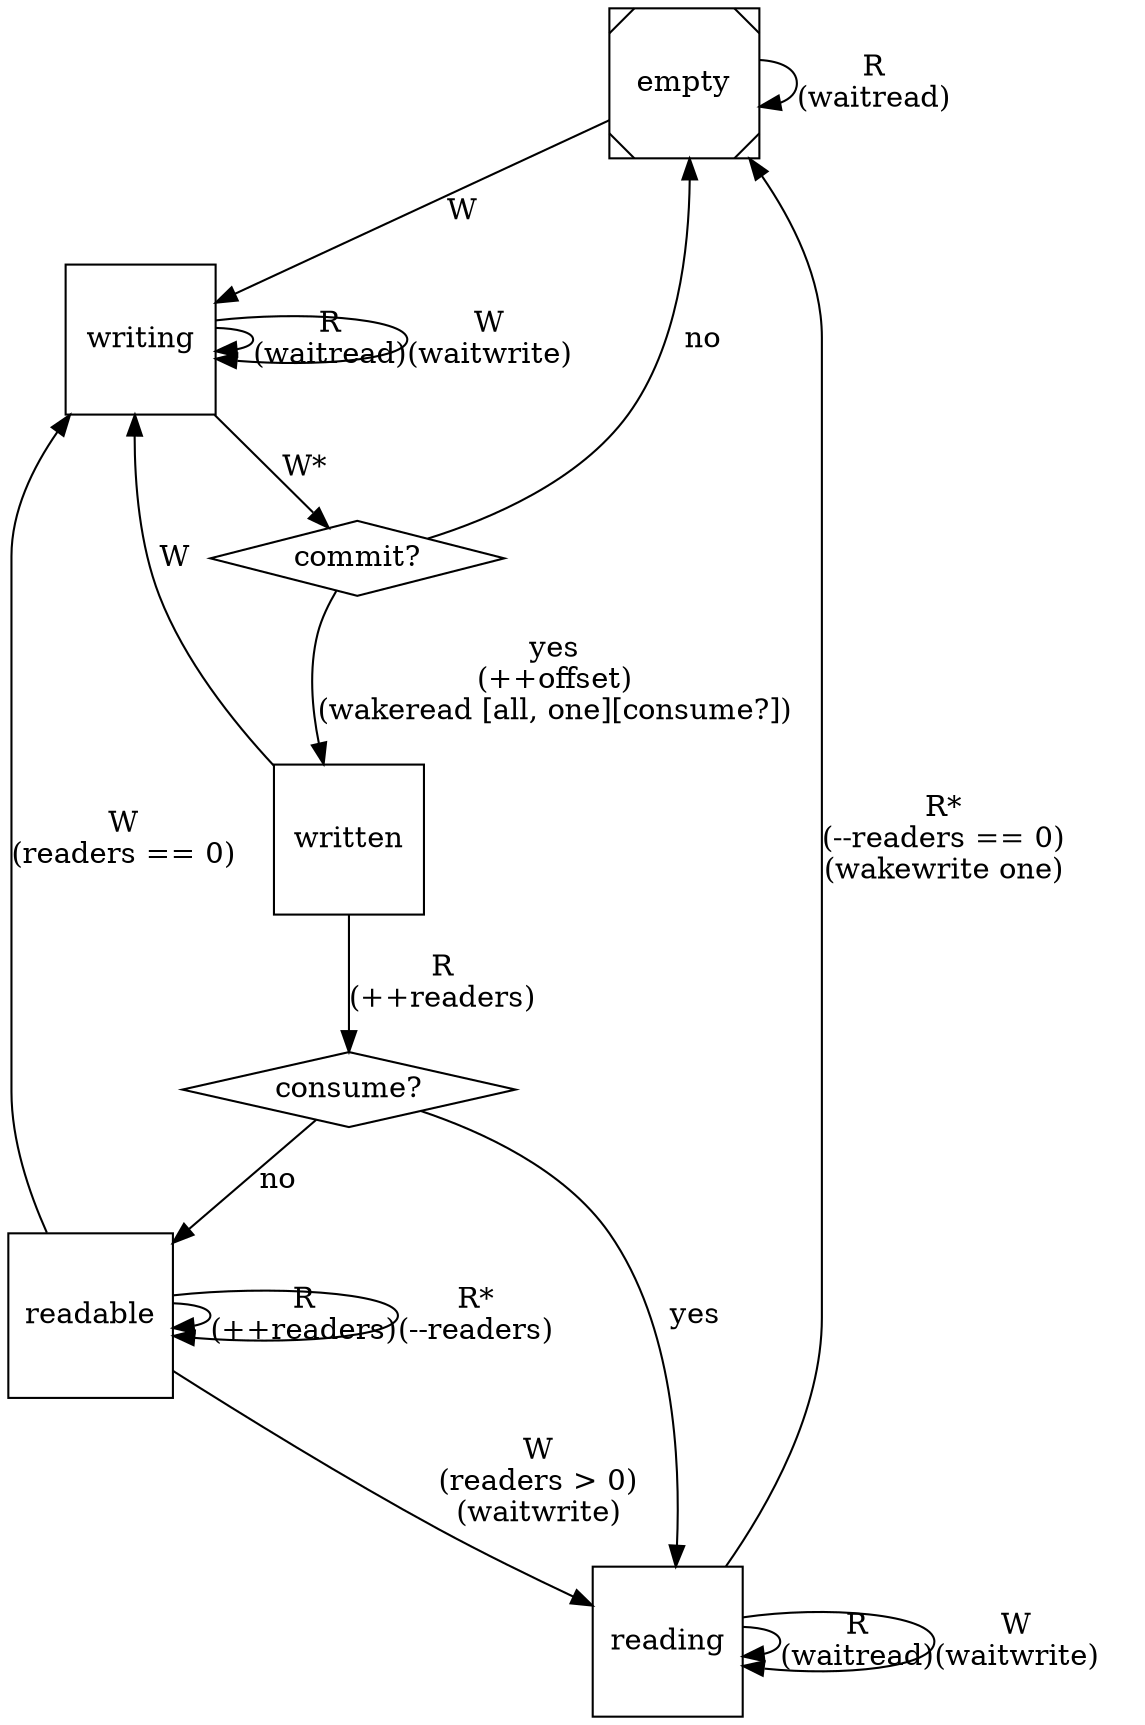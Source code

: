 digraph multibuffer {
    E  [label="empty", shape=Msquare, width=1]
    W_ [label="writing", shape=square, width=1]
    W  [label="written", shape=square, width=1]
    R_ [label="readable", shape=square, width=1]
    R  [label="reading", shape=square, width=1]

    C  [label="commit?", shape=diamond, width=1]
    D  [label="consume?", shape=diamond, width=1]

    E->E   [label="R\n(waitread)"]
    E->W_  [label="W"]

    W_->W_ [label="R\n(waitread)"]
    W_->W_ [label="W\n(waitwrite)"]
    W_->C  [label="W*"]
    C->W   [label="yes\n(++offset)\n(wakeread [all, one][consume?])"]
    C->E   [label="no"]

    W->D   [label="R\n(++readers)"]
    D->R_  [label="no"]
    D->R   [label="yes"]
    W->W_  [label="W"]

    R_->R_ [label="R\n(++readers)"]
    R_->R_ [label="R*\n(--readers)"]
    R_->R  [label="W\n(readers > 0)\n(waitwrite)"]
    R_->W_ [label="W\n(readers == 0)"]

    R->R   [label="R\n(waitread)"]
    R->E   [label="R*\n(--readers == 0)\n(wakewrite one)"]
    R->R   [label="W\n(waitwrite)"]
}
